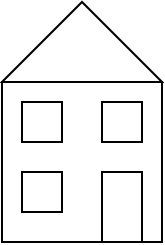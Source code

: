 <mxfile version="11.1.1" type="device"><diagram id="pXpImnFpjpbotpYj5rb2" name="Page-1"><mxGraphModel dx="331" dy="193" grid="1" gridSize="5" guides="1" tooltips="1" connect="1" arrows="1" fold="1" page="1" pageScale="1" pageWidth="150" pageHeight="165" math="0" shadow="0"><root><mxCell id="0"/><mxCell id="1" parent="0"/><mxCell id="pYjSbO7NnDgQQ6dSwvk7-2" value="" style="whiteSpace=wrap;html=1;aspect=fixed;" parent="1" vertex="1"><mxGeometry x="35" y="75" width="80" height="80" as="geometry"/></mxCell><mxCell id="pYjSbO7NnDgQQ6dSwvk7-3" value="" style="triangle;whiteSpace=wrap;html=1;rotation=-90;" parent="1" vertex="1"><mxGeometry x="55" y="15" width="40" height="80" as="geometry"/></mxCell><mxCell id="pYjSbO7NnDgQQ6dSwvk7-4" value="" style="whiteSpace=wrap;html=1;aspect=fixed;" parent="1" vertex="1"><mxGeometry x="45" y="85" width="20" height="20" as="geometry"/></mxCell><mxCell id="pYjSbO7NnDgQQ6dSwvk7-6" value="" style="whiteSpace=wrap;html=1;aspect=fixed;" parent="1" vertex="1"><mxGeometry x="85" y="85" width="20" height="20" as="geometry"/></mxCell><mxCell id="pYjSbO7NnDgQQ6dSwvk7-7" value="" style="rounded=0;whiteSpace=wrap;html=1;" parent="1" vertex="1"><mxGeometry x="85" y="120" width="20" height="35" as="geometry"/></mxCell><mxCell id="pYjSbO7NnDgQQ6dSwvk7-8" value="" style="whiteSpace=wrap;html=1;aspect=fixed;" parent="1" vertex="1"><mxGeometry x="45" y="120" width="20" height="20" as="geometry"/></mxCell></root></mxGraphModel></diagram></mxfile>